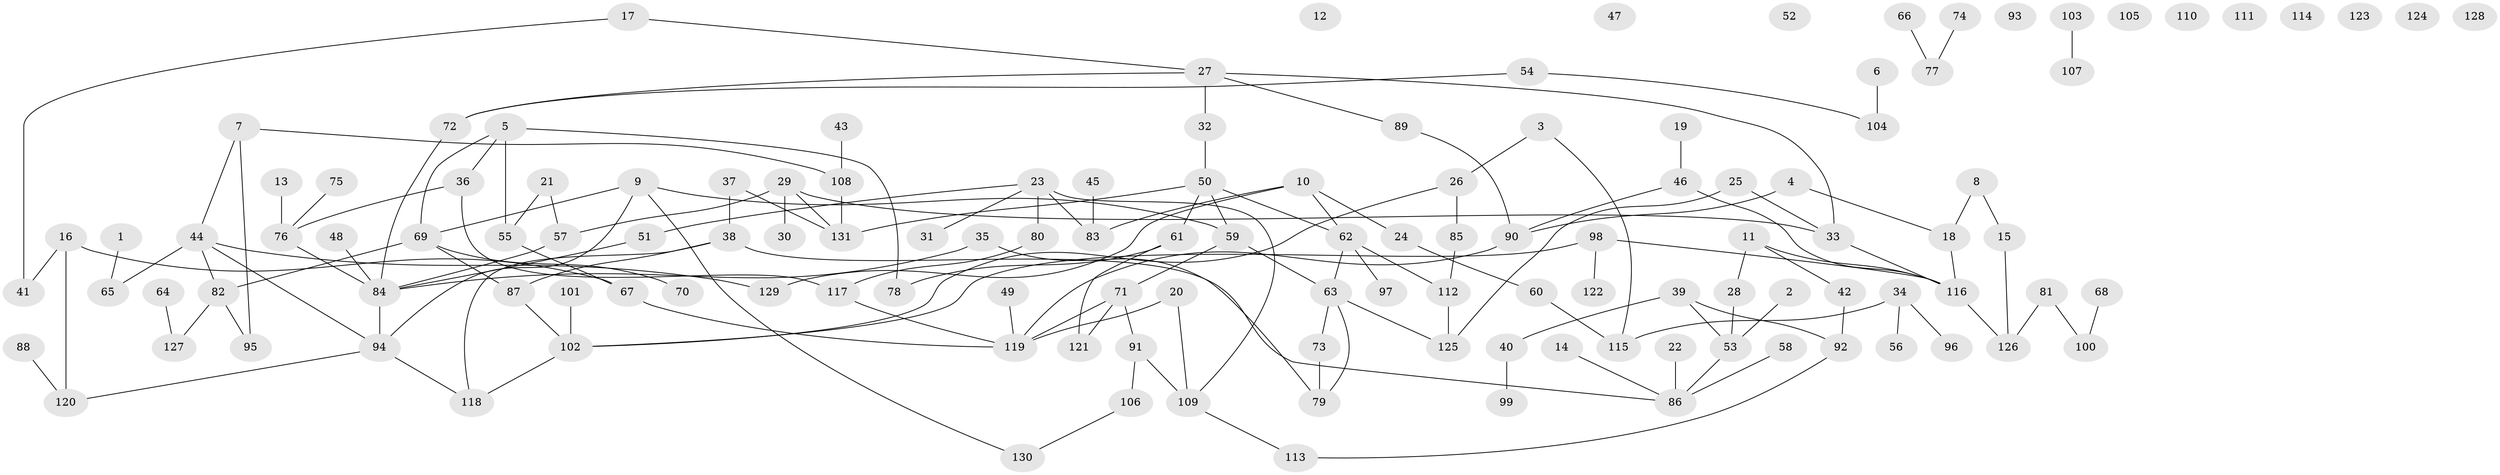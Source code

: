 // Generated by graph-tools (version 1.1) at 2025/49/03/09/25 03:49:08]
// undirected, 131 vertices, 155 edges
graph export_dot {
graph [start="1"]
  node [color=gray90,style=filled];
  1;
  2;
  3;
  4;
  5;
  6;
  7;
  8;
  9;
  10;
  11;
  12;
  13;
  14;
  15;
  16;
  17;
  18;
  19;
  20;
  21;
  22;
  23;
  24;
  25;
  26;
  27;
  28;
  29;
  30;
  31;
  32;
  33;
  34;
  35;
  36;
  37;
  38;
  39;
  40;
  41;
  42;
  43;
  44;
  45;
  46;
  47;
  48;
  49;
  50;
  51;
  52;
  53;
  54;
  55;
  56;
  57;
  58;
  59;
  60;
  61;
  62;
  63;
  64;
  65;
  66;
  67;
  68;
  69;
  70;
  71;
  72;
  73;
  74;
  75;
  76;
  77;
  78;
  79;
  80;
  81;
  82;
  83;
  84;
  85;
  86;
  87;
  88;
  89;
  90;
  91;
  92;
  93;
  94;
  95;
  96;
  97;
  98;
  99;
  100;
  101;
  102;
  103;
  104;
  105;
  106;
  107;
  108;
  109;
  110;
  111;
  112;
  113;
  114;
  115;
  116;
  117;
  118;
  119;
  120;
  121;
  122;
  123;
  124;
  125;
  126;
  127;
  128;
  129;
  130;
  131;
  1 -- 65;
  2 -- 53;
  3 -- 26;
  3 -- 115;
  4 -- 18;
  4 -- 90;
  5 -- 36;
  5 -- 55;
  5 -- 69;
  5 -- 78;
  6 -- 104;
  7 -- 44;
  7 -- 95;
  7 -- 108;
  8 -- 15;
  8 -- 18;
  9 -- 59;
  9 -- 69;
  9 -- 94;
  9 -- 130;
  10 -- 24;
  10 -- 62;
  10 -- 83;
  10 -- 129;
  11 -- 28;
  11 -- 42;
  11 -- 116;
  13 -- 76;
  14 -- 86;
  15 -- 126;
  16 -- 41;
  16 -- 67;
  16 -- 120;
  17 -- 27;
  17 -- 41;
  18 -- 116;
  19 -- 46;
  20 -- 109;
  20 -- 119;
  21 -- 55;
  21 -- 57;
  22 -- 86;
  23 -- 31;
  23 -- 51;
  23 -- 80;
  23 -- 83;
  23 -- 109;
  24 -- 60;
  25 -- 33;
  25 -- 125;
  26 -- 85;
  26 -- 102;
  27 -- 32;
  27 -- 33;
  27 -- 72;
  27 -- 89;
  28 -- 53;
  29 -- 30;
  29 -- 33;
  29 -- 57;
  29 -- 131;
  32 -- 50;
  33 -- 116;
  34 -- 56;
  34 -- 96;
  34 -- 115;
  35 -- 79;
  35 -- 84;
  36 -- 76;
  36 -- 117;
  37 -- 38;
  37 -- 131;
  38 -- 86;
  38 -- 87;
  38 -- 118;
  39 -- 40;
  39 -- 53;
  39 -- 92;
  40 -- 99;
  42 -- 92;
  43 -- 108;
  44 -- 65;
  44 -- 82;
  44 -- 94;
  44 -- 129;
  45 -- 83;
  46 -- 90;
  46 -- 116;
  48 -- 84;
  49 -- 119;
  50 -- 59;
  50 -- 61;
  50 -- 62;
  50 -- 131;
  51 -- 84;
  53 -- 86;
  54 -- 72;
  54 -- 104;
  55 -- 67;
  57 -- 84;
  58 -- 86;
  59 -- 63;
  59 -- 71;
  60 -- 115;
  61 -- 78;
  61 -- 121;
  62 -- 63;
  62 -- 97;
  62 -- 112;
  63 -- 73;
  63 -- 79;
  63 -- 125;
  64 -- 127;
  66 -- 77;
  67 -- 119;
  68 -- 100;
  69 -- 70;
  69 -- 82;
  69 -- 87;
  71 -- 91;
  71 -- 119;
  71 -- 121;
  72 -- 84;
  73 -- 79;
  74 -- 77;
  75 -- 76;
  76 -- 84;
  80 -- 117;
  81 -- 100;
  81 -- 126;
  82 -- 95;
  82 -- 127;
  84 -- 94;
  85 -- 112;
  87 -- 102;
  88 -- 120;
  89 -- 90;
  90 -- 119;
  91 -- 106;
  91 -- 109;
  92 -- 113;
  94 -- 118;
  94 -- 120;
  98 -- 102;
  98 -- 116;
  98 -- 122;
  101 -- 102;
  102 -- 118;
  103 -- 107;
  106 -- 130;
  108 -- 131;
  109 -- 113;
  112 -- 125;
  116 -- 126;
  117 -- 119;
}
